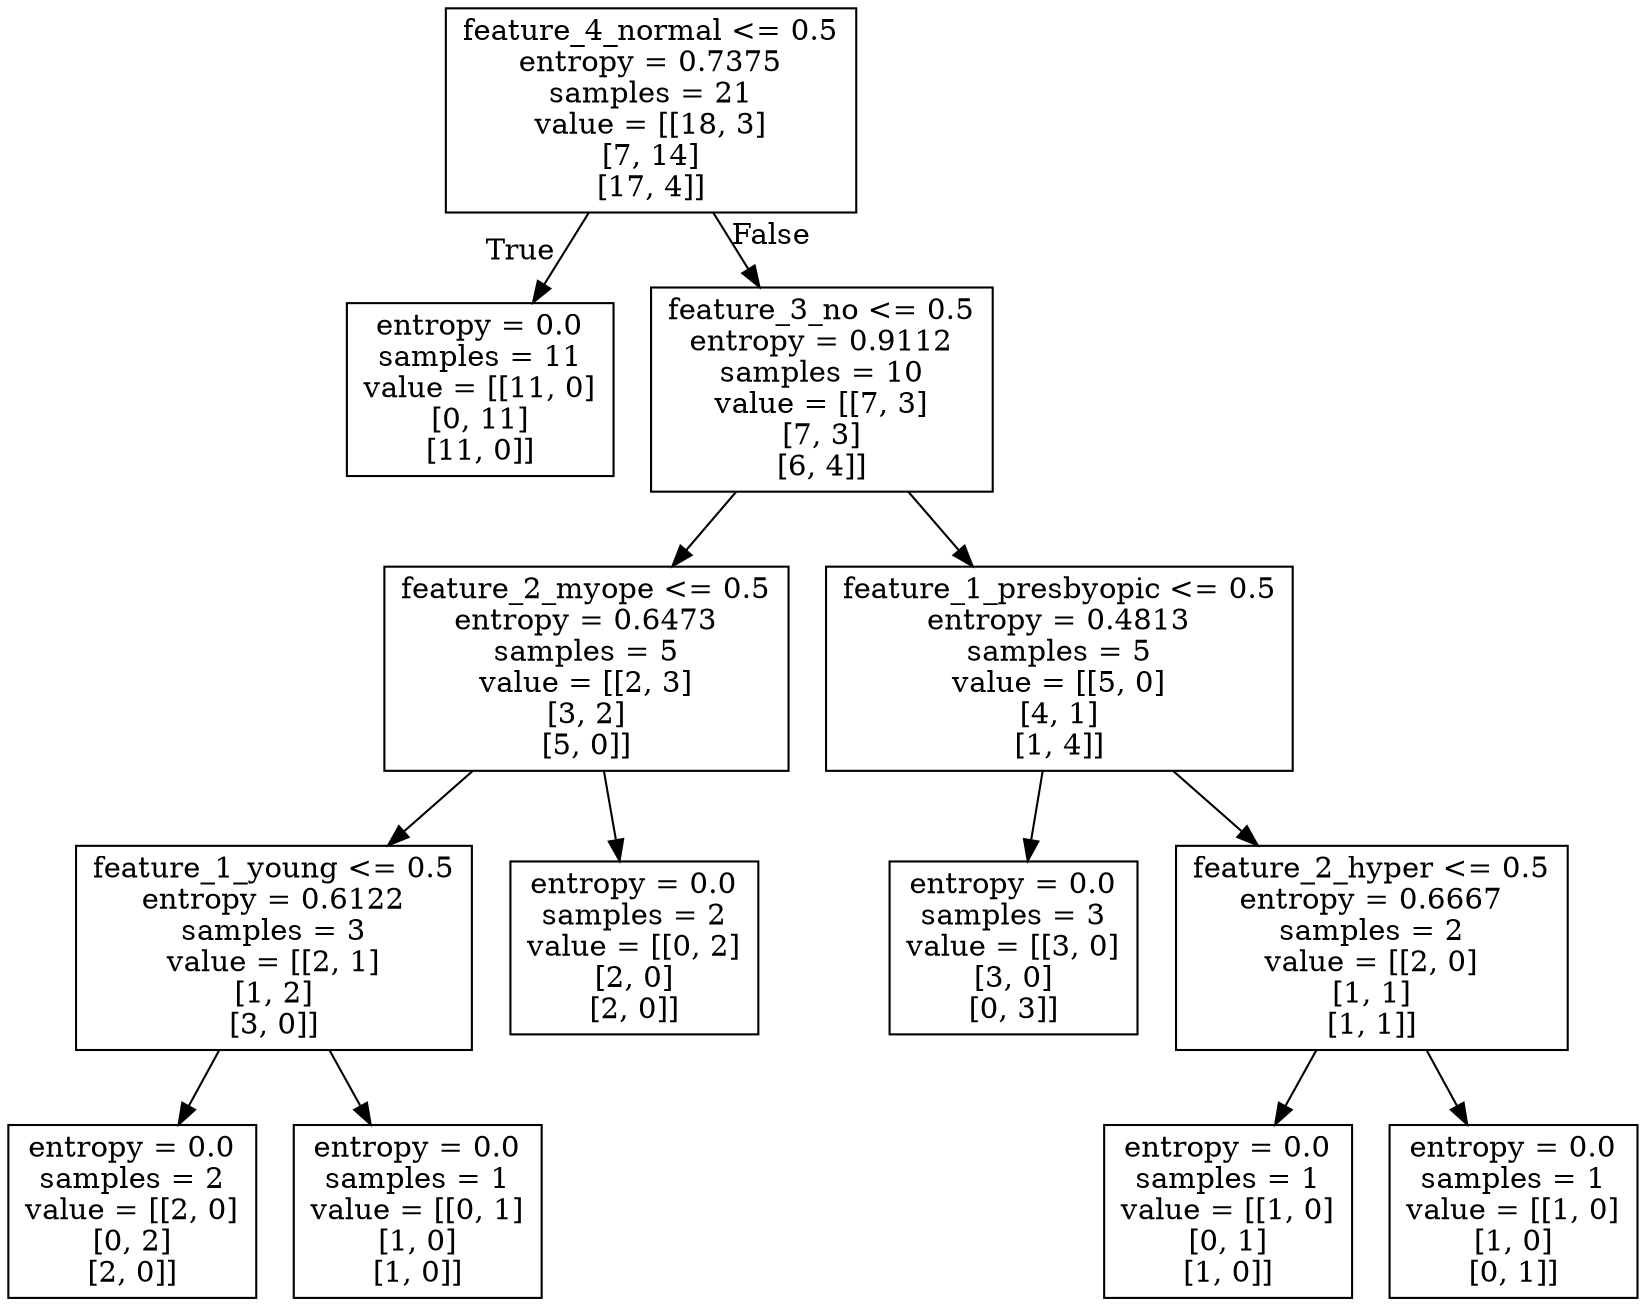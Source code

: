 digraph Tree {
node [shape=box] ;
0 [label="feature_4_normal <= 0.5\nentropy = 0.7375\nsamples = 21\nvalue = [[18, 3]\n[7, 14]\n[17, 4]]"] ;
1 [label="entropy = 0.0\nsamples = 11\nvalue = [[11, 0]\n[0, 11]\n[11, 0]]"] ;
0 -> 1 [labeldistance=2.5, labelangle=45, headlabel="True"] ;
2 [label="feature_3_no <= 0.5\nentropy = 0.9112\nsamples = 10\nvalue = [[7, 3]\n[7, 3]\n[6, 4]]"] ;
0 -> 2 [labeldistance=2.5, labelangle=-45, headlabel="False"] ;
3 [label="feature_2_myope <= 0.5\nentropy = 0.6473\nsamples = 5\nvalue = [[2, 3]\n[3, 2]\n[5, 0]]"] ;
2 -> 3 ;
4 [label="feature_1_young <= 0.5\nentropy = 0.6122\nsamples = 3\nvalue = [[2, 1]\n[1, 2]\n[3, 0]]"] ;
3 -> 4 ;
5 [label="entropy = 0.0\nsamples = 2\nvalue = [[2, 0]\n[0, 2]\n[2, 0]]"] ;
4 -> 5 ;
6 [label="entropy = 0.0\nsamples = 1\nvalue = [[0, 1]\n[1, 0]\n[1, 0]]"] ;
4 -> 6 ;
7 [label="entropy = 0.0\nsamples = 2\nvalue = [[0, 2]\n[2, 0]\n[2, 0]]"] ;
3 -> 7 ;
8 [label="feature_1_presbyopic <= 0.5\nentropy = 0.4813\nsamples = 5\nvalue = [[5, 0]\n[4, 1]\n[1, 4]]"] ;
2 -> 8 ;
9 [label="entropy = 0.0\nsamples = 3\nvalue = [[3, 0]\n[3, 0]\n[0, 3]]"] ;
8 -> 9 ;
10 [label="feature_2_hyper <= 0.5\nentropy = 0.6667\nsamples = 2\nvalue = [[2, 0]\n[1, 1]\n[1, 1]]"] ;
8 -> 10 ;
11 [label="entropy = 0.0\nsamples = 1\nvalue = [[1, 0]\n[0, 1]\n[1, 0]]"] ;
10 -> 11 ;
12 [label="entropy = 0.0\nsamples = 1\nvalue = [[1, 0]\n[1, 0]\n[0, 1]]"] ;
10 -> 12 ;
}